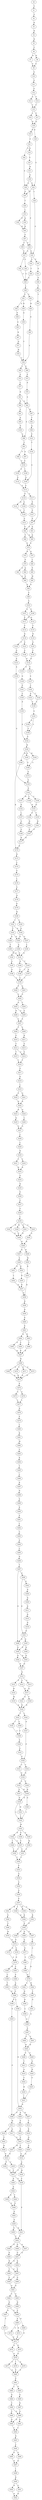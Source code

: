 strict digraph  {
	S0 -> S1 [ label = V ];
	S1 -> S2 [ label = S ];
	S2 -> S3 [ label = K ];
	S3 -> S4 [ label = R ];
	S4 -> S5 [ label = R ];
	S5 -> S6 [ label = C ];
	S6 -> S7 [ label = N ];
	S6 -> S8 [ label = H ];
	S7 -> S9 [ label = S ];
	S8 -> S9 [ label = S ];
	S9 -> S10 [ label = G ];
	S10 -> S11 [ label = G ];
	S11 -> S12 [ label = S ];
	S12 -> S13 [ label = A ];
	S12 -> S14 [ label = T ];
	S13 -> S15 [ label = T ];
	S14 -> S15 [ label = T ];
	S15 -> S16 [ label = L ];
	S15 -> S17 [ label = P ];
	S16 -> S18 [ label = Q ];
	S17 -> S18 [ label = Q ];
	S18 -> S19 [ label = R ];
	S18 -> S20 [ label = E ];
	S19 -> S21 [ label = C ];
	S20 -> S22 [ label = S ];
	S21 -> S23 [ label = N ];
	S21 -> S24 [ label = S ];
	S22 -> S25 [ label = A ];
	S22 -> S26 [ label = L ];
	S23 -> S27 [ label = S ];
	S24 -> S28 [ label = G ];
	S25 -> S29 [ label = T ];
	S26 -> S30 [ label = G ];
	S27 -> S31 [ label = H ];
	S28 -> S25 [ label = A ];
	S28 -> S32 [ label = P ];
	S29 -> S33 [ label = L ];
	S30 -> S34 [ label = S ];
	S30 -> S35 [ label = P ];
	S31 -> S36 [ label = G ];
	S32 -> S37 [ label = S ];
	S32 -> S30 [ label = G ];
	S33 -> S38 [ label = P ];
	S33 -> S39 [ label = Q ];
	S34 -> S40 [ label = T ];
	S35 -> S41 [ label = G ];
	S36 -> S28 [ label = G ];
	S36 -> S22 [ label = S ];
	S37 -> S42 [ label = V ];
	S37 -> S43 [ label = I ];
	S38 -> S44 [ label = R ];
	S39 -> S44 [ label = R ];
	S40 -> S45 [ label = S ];
	S41 -> S46 [ label = P ];
	S42 -> S45 [ label = S ];
	S43 -> S45 [ label = S ];
	S44 -> S47 [ label = S ];
	S45 -> S48 [ label = L ];
	S46 -> S49 [ label = T ];
	S47 -> S32 [ label = P ];
	S47 -> S50 [ label = T ];
	S48 -> S51 [ label = P ];
	S48 -> S52 [ label = S ];
	S49 -> S53 [ label = V ];
	S50 -> S37 [ label = S ];
	S51 -> S54 [ label = Q ];
	S51 -> S55 [ label = R ];
	S52 -> S56 [ label = H ];
	S53 -> S57 [ label = P ];
	S54 -> S58 [ label = P ];
	S55 -> S59 [ label = A ];
	S56 -> S60 [ label = N ];
	S57 -> S61 [ label = A ];
	S57 -> S62 [ label = P ];
	S58 -> S63 [ label = S ];
	S59 -> S64 [ label = V ];
	S60 -> S64 [ label = V ];
	S61 -> S65 [ label = A ];
	S62 -> S66 [ label = V ];
	S62 -> S65 [ label = A ];
	S63 -> S67 [ label = K ];
	S64 -> S68 [ label = L ];
	S64 -> S69 [ label = A ];
	S65 -> S70 [ label = P ];
	S66 -> S70 [ label = P ];
	S67 -> S71 [ label = Q ];
	S68 -> S72 [ label = S ];
	S69 -> S73 [ label = P ];
	S70 -> S74 [ label = R ];
	S70 -> S75 [ label = Q ];
	S71 -> S76 [ label = H ];
	S72 -> S77 [ label = L ];
	S73 -> S78 [ label = P ];
	S74 -> S79 [ label = P ];
	S75 -> S80 [ label = L ];
	S76 -> S64 [ label = V ];
	S77 -> S81 [ label = N ];
	S78 -> S82 [ label = S ];
	S79 -> S83 [ label = S ];
	S79 -> S84 [ label = A ];
	S80 -> S85 [ label = P ];
	S81 -> S86 [ label = N ];
	S81 -> S82 [ label = S ];
	S82 -> S87 [ label = H ];
	S82 -> S88 [ label = S ];
	S83 -> S89 [ label = S ];
	S84 -> S89 [ label = S ];
	S85 -> S90 [ label = W ];
	S86 -> S91 [ label = S ];
	S87 -> S92 [ label = T ];
	S88 -> S93 [ label = V ];
	S89 -> S94 [ label = A ];
	S90 -> S94 [ label = A ];
	S91 -> S95 [ label = A ];
	S92 -> S96 [ label = Q ];
	S93 -> S97 [ label = A ];
	S93 -> S98 [ label = F ];
	S94 -> S99 [ label = S ];
	S95 -> S100 [ label = F ];
	S96 -> S101 [ label = P ];
	S97 -> S102 [ label = S ];
	S98 -> S102 [ label = S ];
	S99 -> S103 [ label = S ];
	S100 -> S88 [ label = S ];
	S101 -> S104 [ label = V ];
	S102 -> S105 [ label = S ];
	S102 -> S106 [ label = I ];
	S103 -> S107 [ label = G ];
	S103 -> S108 [ label = S ];
	S104 -> S109 [ label = A ];
	S105 -> S110 [ label = G ];
	S106 -> S109 [ label = A ];
	S107 -> S111 [ label = F ];
	S107 -> S112 [ label = H ];
	S108 -> S111 [ label = F ];
	S109 -> S113 [ label = S ];
	S110 -> S113 [ label = S ];
	S111 -> S114 [ label = V ];
	S112 -> S115 [ label = T ];
	S113 -> S116 [ label = F ];
	S113 -> S117 [ label = S ];
	S114 -> S118 [ label = D ];
	S115 -> S119 [ label = N ];
	S116 -> S120 [ label = S ];
	S116 -> S121 [ label = N ];
	S117 -> S122 [ label = P ];
	S118 -> S123 [ label = S ];
	S118 -> S124 [ label = Y ];
	S119 -> S125 [ label = G ];
	S120 -> S126 [ label = T ];
	S121 -> S126 [ label = T ];
	S122 -> S127 [ label = P ];
	S123 -> S128 [ label = S ];
	S124 -> S129 [ label = G ];
	S125 -> S130 [ label = C ];
	S126 -> S131 [ label = S ];
	S127 -> S57 [ label = P ];
	S128 -> S132 [ label = E ];
	S129 -> S133 [ label = A ];
	S130 -> S132 [ label = E ];
	S131 -> S62 [ label = P ];
	S132 -> S134 [ label = G ];
	S132 -> S135 [ label = S ];
	S133 -> S136 [ label = A ];
	S134 -> S137 [ label = S ];
	S135 -> S138 [ label = G ];
	S136 -> S139 [ label = G ];
	S137 -> S140 [ label = T ];
	S138 -> S141 [ label = P ];
	S139 -> S142 [ label = P ];
	S140 -> S143 [ label = A ];
	S140 -> S144 [ label = T ];
	S141 -> S145 [ label = C ];
	S142 -> S146 [ label = Y ];
	S142 -> S147 [ label = W ];
	S142 -> S148 [ label = C ];
	S143 -> S149 [ label = S ];
	S144 -> S149 [ label = S ];
	S145 -> S150 [ label = P ];
	S146 -> S151 [ label = D ];
	S147 -> S152 [ label = E ];
	S148 -> S151 [ label = D ];
	S149 -> S153 [ label = S ];
	S150 -> S154 [ label = P ];
	S151 -> S155 [ label = Y ];
	S151 -> S156 [ label = F ];
	S152 -> S157 [ label = L ];
	S153 -> S158 [ label = G ];
	S153 -> S159 [ label = V ];
	S154 -> S160 [ label = W ];
	S155 -> S161 [ label = H ];
	S156 -> S162 [ label = N ];
	S157 -> S163 [ label = S ];
	S158 -> S159 [ label = V ];
	S159 -> S154 [ label = P ];
	S160 -> S164 [ label = H ];
	S160 -> S165 [ label = N ];
	S160 -> S166 [ label = W ];
	S161 -> S167 [ label = P ];
	S162 -> S167 [ label = P ];
	S163 -> S168 [ label = S ];
	S164 -> S169 [ label = S ];
	S165 -> S169 [ label = S ];
	S166 -> S170 [ label = R ];
	S167 -> S171 [ label = R ];
	S168 -> S171 [ label = R ];
	S169 -> S172 [ label = G ];
	S170 -> S173 [ label = R ];
	S171 -> S170 [ label = R ];
	S172 -> S139 [ label = G ];
	S173 -> S174 [ label = L ];
	S174 -> S175 [ label = S ];
	S175 -> S176 [ label = L ];
	S176 -> S177 [ label = S ];
	S177 -> S178 [ label = Q ];
	S178 -> S179 [ label = E ];
	S179 -> S180 [ label = H ];
	S180 -> S181 [ label = I ];
	S180 -> S182 [ label = L ];
	S181 -> S183 [ label = T ];
	S181 -> S184 [ label = A ];
	S182 -> S184 [ label = A ];
	S183 -> S185 [ label = D ];
	S183 -> S186 [ label = E ];
	S184 -> S185 [ label = D ];
	S184 -> S187 [ label = G ];
	S185 -> S188 [ label = A ];
	S186 -> S189 [ label = T ];
	S187 -> S190 [ label = L ];
	S188 -> S191 [ label = G ];
	S188 -> S192 [ label = A ];
	S189 -> S191 [ label = G ];
	S190 -> S191 [ label = G ];
	S191 -> S193 [ label = T ];
	S191 -> S194 [ label = N ];
	S192 -> S195 [ label = S ];
	S193 -> S196 [ label = L ];
	S193 -> S197 [ label = A ];
	S194 -> S196 [ label = L ];
	S195 -> S198 [ label = G ];
	S196 -> S199 [ label = L ];
	S197 -> S199 [ label = L ];
	S198 -> S199 [ label = L ];
	S199 -> S200 [ label = P ];
	S199 -> S201 [ label = A ];
	S200 -> S202 [ label = S ];
	S201 -> S202 [ label = S ];
	S202 -> S203 [ label = A ];
	S202 -> S204 [ label = T ];
	S203 -> S205 [ label = S ];
	S203 -> S206 [ label = N ];
	S204 -> S205 [ label = S ];
	S205 -> S207 [ label = S ];
	S206 -> S207 [ label = S ];
	S207 -> S208 [ label = T ];
	S207 -> S209 [ label = S ];
	S208 -> S210 [ label = P ];
	S209 -> S211 [ label = R ];
	S210 -> S212 [ label = T ];
	S211 -> S213 [ label = S ];
	S212 -> S214 [ label = S ];
	S212 -> S215 [ label = T ];
	S213 -> S214 [ label = S ];
	S214 -> S216 [ label = T ];
	S215 -> S216 [ label = T ];
	S216 -> S217 [ label = P ];
	S217 -> S218 [ label = E ];
	S218 -> S219 [ label = L ];
	S219 -> S220 [ label = S ];
	S219 -> S221 [ label = G ];
	S220 -> S222 [ label = R ];
	S221 -> S222 [ label = R ];
	S222 -> S223 [ label = R ];
	S222 -> S224 [ label = Q ];
	S223 -> S225 [ label = Q ];
	S224 -> S226 [ label = L ];
	S225 -> S227 [ label = G ];
	S226 -> S227 [ label = G ];
	S227 -> S228 [ label = L ];
	S228 -> S229 [ label = L ];
	S229 -> S230 [ label = R ];
	S230 -> S231 [ label = C ];
	S230 -> S232 [ label = S ];
	S231 -> S233 [ label = R ];
	S232 -> S233 [ label = R ];
	S233 -> S234 [ label = S ];
	S234 -> S235 [ label = Q ];
	S235 -> S236 [ label = P ];
	S236 -> S237 [ label = C ];
	S237 -> S238 [ label = V ];
	S238 -> S239 [ label = L ];
	S239 -> S240 [ label = H ];
	S239 -> S241 [ label = D ];
	S239 -> S242 [ label = N ];
	S239 -> S243 [ label = V ];
	S240 -> S244 [ label = E ];
	S241 -> S244 [ label = E ];
	S242 -> S244 [ label = E ];
	S243 -> S245 [ label = G ];
	S244 -> S246 [ label = R ];
	S245 -> S246 [ label = R ];
	S246 -> S247 [ label = K ];
	S246 -> S248 [ label = R ];
	S247 -> S249 [ label = S ];
	S248 -> S250 [ label = W ];
	S249 -> S251 [ label = G ];
	S249 -> S252 [ label = R ];
	S250 -> S253 [ label = R ];
	S251 -> S254 [ label = L ];
	S252 -> S255 [ label = R ];
	S253 -> S256 [ label = R ];
	S254 -> S257 [ label = K ];
	S255 -> S257 [ label = K ];
	S256 -> S258 [ label = R ];
	S257 -> S256 [ label = R ];
	S258 -> S259 [ label = R ];
	S259 -> S260 [ label = E ];
	S260 -> S261 [ label = E ];
	S261 -> S262 [ label = D ];
	S261 -> S263 [ label = R ];
	S262 -> S264 [ label = V ];
	S262 -> S265 [ label = A ];
	S263 -> S266 [ label = T ];
	S264 -> S267 [ label = R ];
	S265 -> S267 [ label = R ];
	S266 -> S267 [ label = R ];
	S267 -> S268 [ label = W ];
	S268 -> S269 [ label = S ];
	S268 -> S270 [ label = T ];
	S268 -> S271 [ label = N ];
	S268 -> S272 [ label = P ];
	S269 -> S273 [ label = R ];
	S270 -> S273 [ label = R ];
	S271 -> S273 [ label = R ];
	S272 -> S273 [ label = R ];
	S273 -> S274 [ label = P ];
	S274 -> S275 [ label = S ];
	S274 -> S276 [ label = A ];
	S275 -> S277 [ label = L ];
	S276 -> S277 [ label = L ];
	S277 -> S278 [ label = D ];
	S278 -> S279 [ label = F ];
	S279 -> S280 [ label = L ];
	S280 -> S281 [ label = K ];
	S281 -> S282 [ label = M ];
	S282 -> S283 [ label = T ];
	S283 -> S284 [ label = R ];
	S284 -> S285 [ label = T ];
	S285 -> S286 [ label = L ];
	S286 -> S287 [ label = K ];
	S287 -> S288 [ label = N ];
	S288 -> S289 [ label = S ];
	S289 -> S290 [ label = K ];
	S290 -> S291 [ label = S ];
	S291 -> S292 [ label = L ];
	S292 -> S293 [ label = C ];
	S293 -> S294 [ label = S ];
	S294 -> S295 [ label = L ];
	S295 -> S296 [ label = D ];
	S296 -> S297 [ label = Y ];
	S297 -> S298 [ label = E ];
	S297 -> S299 [ label = E ];
	S298 -> S300 [ label = E ];
	S299 -> S301 [ label = D ];
	S299 -> S302 [ label = E ];
	S300 -> S303 [ label = D ];
	S300 -> S304 [ label = E ];
	S301 -> S305 [ label = D ];
	S301 -> S298 [ label = E ];
	S302 -> S306 [ label = D ];
	S303 -> S307 [ label = D ];
	S304 -> S307 [ label = D ];
	S305 -> S300 [ label = E ];
	S305 -> S308 [ label = D ];
	S306 -> S309 [ label = D ];
	S307 -> S310 [ label = D ];
	S308 -> S303 [ label = D ];
	S309 -> S311 [ label = D ];
	S310 -> S312 [ label = P ];
	S310 -> S313 [ label = A ];
	S310 -> S314 [ label = S ];
	S311 -> S315 [ label = D ];
	S312 -> S316 [ label = H ];
	S313 -> S317 [ label = Q ];
	S314 -> S317 [ label = Q ];
	S315 -> S318 [ label = D ];
	S316 -> S319 [ label = M ];
	S317 -> S320 [ label = V ];
	S317 -> S321 [ label = G ];
	S318 -> S301 [ label = D ];
	S319 -> S322 [ label = K ];
	S320 -> S322 [ label = K ];
	S321 -> S322 [ label = K ];
	S322 -> S323 [ label = T ];
	S322 -> S324 [ label = L ];
	S323 -> S325 [ label = I ];
	S323 -> S326 [ label = V ];
	S324 -> S327 [ label = A ];
	S325 -> S328 [ label = V ];
	S326 -> S328 [ label = V ];
	S327 -> S329 [ label = P ];
	S328 -> S330 [ label = S ];
	S329 -> S331 [ label = C ];
	S329 -> S332 [ label = Y ];
	S330 -> S333 [ label = S ];
	S331 -> S334 [ label = D ];
	S332 -> S334 [ label = D ];
	S333 -> S329 [ label = P ];
	S334 -> S335 [ label = S ];
	S334 -> S336 [ label = P ];
	S335 -> S337 [ label = S ];
	S335 -> S338 [ label = H ];
	S336 -> S338 [ label = H ];
	S337 -> S339 [ label = D ];
	S338 -> S339 [ label = D ];
	S338 -> S340 [ label = G ];
	S339 -> S341 [ label = H ];
	S339 -> S342 [ label = L ];
	S340 -> S342 [ label = L ];
	S341 -> S342 [ label = L ];
	S342 -> S343 [ label = M ];
	S343 -> S344 [ label = N ];
	S343 -> S345 [ label = S ];
	S343 -> S346 [ label = G ];
	S344 -> S347 [ label = V ];
	S344 -> S348 [ label = I ];
	S345 -> S349 [ label = M ];
	S346 -> S347 [ label = V ];
	S347 -> S350 [ label = I ];
	S347 -> S351 [ label = V ];
	S348 -> S350 [ label = I ];
	S349 -> S351 [ label = V ];
	S350 -> S352 [ label = T ];
	S351 -> S352 [ label = T ];
	S352 -> S353 [ label = P ];
	S353 -> S354 [ label = G ];
	S354 -> S355 [ label = S ];
	S355 -> S356 [ label = S ];
	S356 -> S357 [ label = P ];
	S357 -> S358 [ label = M ];
	S357 -> S359 [ label = V ];
	S357 -> S360 [ label = I ];
	S357 -> S361 [ label = W ];
	S358 -> S362 [ label = K ];
	S359 -> S363 [ label = R ];
	S360 -> S362 [ label = K ];
	S361 -> S364 [ label = S ];
	S362 -> S365 [ label = E ];
	S363 -> S365 [ label = E ];
	S364 -> S366 [ label = V ];
	S365 -> S367 [ label = G ];
	S365 -> S368 [ label = C ];
	S365 -> S369 [ label = Q ];
	S366 -> S370 [ label = H ];
	S367 -> S371 [ label = L ];
	S368 -> S372 [ label = P ];
	S369 -> S373 [ label = Q ];
	S370 -> S372 [ label = P ];
	S371 -> S374 [ label = C ];
	S372 -> S375 [ label = G ];
	S372 -> S376 [ label = S ];
	S373 -> S377 [ label = E ];
	S374 -> S378 [ label = R ];
	S375 -> S379 [ label = P ];
	S376 -> S379 [ label = P ];
	S377 -> S380 [ label = T ];
	S378 -> S381 [ label = L ];
	S378 -> S382 [ label = H ];
	S379 -> S383 [ label = C ];
	S379 -> S384 [ label = H ];
	S380 -> S385 [ label = G ];
	S381 -> S386 [ label = H ];
	S382 -> S387 [ label = Y ];
	S383 -> S388 [ label = P ];
	S384 -> S389 [ label = C ];
	S385 -> S378 [ label = R ];
	S386 -> S390 [ label = R ];
	S387 -> S391 [ label = G ];
	S388 -> S392 [ label = A ];
	S389 -> S393 [ label = T ];
	S390 -> S394 [ label = L ];
	S391 -> S395 [ label = A ];
	S392 -> S396 [ label = G ];
	S393 -> S396 [ label = G ];
	S394 -> S395 [ label = A ];
	S395 -> S397 [ label = S ];
	S396 -> S398 [ label = L ];
	S396 -> S399 [ label = P ];
	S397 -> S400 [ label = C ];
	S397 -> S401 [ label = S ];
	S398 -> S402 [ label = R ];
	S399 -> S403 [ label = G ];
	S400 -> S404 [ label = H ];
	S401 -> S404 [ label = H ];
	S402 -> S405 [ label = A ];
	S402 -> S406 [ label = P ];
	S402 -> S407 [ label = N ];
	S403 -> S406 [ label = P ];
	S404 -> S408 [ label = S ];
	S404 -> S409 [ label = G ];
	S405 -> S410 [ label = F ];
	S406 -> S411 [ label = W ];
	S407 -> S412 [ label = Y ];
	S408 -> S413 [ label = T ];
	S409 -> S414 [ label = G ];
	S410 -> S415 [ label = S ];
	S411 -> S416 [ label = T ];
	S411 -> S417 [ label = A ];
	S412 -> S418 [ label = E ];
	S413 -> S419 [ label = A ];
	S414 -> S420 [ label = R ];
	S415 -> S421 [ label = S ];
	S416 -> S422 [ label = P ];
	S417 -> S421 [ label = S ];
	S418 -> S423 [ label = Q ];
	S419 -> S424 [ label = C ];
	S420 -> S425 [ label = S ];
	S421 -> S426 [ label = T ];
	S421 -> S427 [ label = W ];
	S422 -> S428 [ label = R ];
	S423 -> S429 [ label = A ];
	S424 -> S430 [ label = H ];
	S425 -> S431 [ label = I ];
	S426 -> S432 [ label = A ];
	S427 -> S433 [ label = E ];
	S428 -> S433 [ label = E ];
	S429 -> S432 [ label = A ];
	S430 -> S431 [ label = I ];
	S431 -> S402 [ label = R ];
	S432 -> S434 [ label = A ];
	S433 -> S435 [ label = C ];
	S433 -> S436 [ label = P ];
	S434 -> S437 [ label = V ];
	S434 -> S438 [ label = M ];
	S435 -> S437 [ label = V ];
	S436 -> S437 [ label = V ];
	S437 -> S439 [ label = S ];
	S437 -> S440 [ label = A ];
	S438 -> S439 [ label = S ];
	S439 -> S441 [ label = E ];
	S440 -> S442 [ label = A ];
	S441 -> S443 [ label = S ];
	S442 -> S444 [ label = T ];
	S442 -> S445 [ label = E ];
	S443 -> S446 [ label = D ];
	S443 -> S447 [ label = A ];
	S443 -> S448 [ label = G ];
	S444 -> S449 [ label = G ];
	S445 -> S449 [ label = G ];
	S446 -> S450 [ label = E ];
	S447 -> S451 [ label = G ];
	S448 -> S451 [ label = G ];
	S449 -> S452 [ label = E ];
	S450 -> S453 [ label = D ];
	S451 -> S454 [ label = A ];
	S451 -> S453 [ label = D ];
	S452 -> S455 [ label = G ];
	S453 -> S456 [ label = T ];
	S453 -> S457 [ label = P ];
	S454 -> S457 [ label = P ];
	S455 -> S441 [ label = E ];
	S455 -> S458 [ label = G ];
	S456 -> S459 [ label = S ];
	S457 -> S460 [ label = G ];
	S457 -> S459 [ label = S ];
	S458 -> S443 [ label = S ];
	S459 -> S461 [ label = D ];
	S460 -> S461 [ label = D ];
	S461 -> S462 [ label = C ];
	S461 -> S463 [ label = G ];
	S462 -> S464 [ label = E ];
	S463 -> S465 [ label = D ];
	S464 -> S466 [ label = S ];
	S464 -> S467 [ label = N ];
	S465 -> S466 [ label = S ];
	S466 -> S468 [ label = N ];
	S466 -> S469 [ label = A ];
	S467 -> S470 [ label = T ];
	S468 -> S471 [ label = E ];
	S469 -> S472 [ label = E ];
	S469 -> S473 [ label = G ];
	S470 -> S471 [ label = E ];
	S471 -> S474 [ label = G ];
	S471 -> S475 [ label = E ];
	S472 -> S471 [ label = E ];
	S473 -> S471 [ label = E ];
	S474 -> S476 [ label = G ];
	S475 -> S476 [ label = G ];
	S476 -> S477 [ label = V ];
	S476 -> S478 [ label = I ];
	S476 -> S479 [ label = A ];
	S477 -> S480 [ label = F ];
	S478 -> S480 [ label = F ];
	S479 -> S480 [ label = F ];
	S480 -> S481 [ label = P ];
	S481 -> S482 [ label = L ];
	S481 -> S483 [ label = P ];
	S482 -> S484 [ label = D ];
	S483 -> S485 [ label = G ];
	S484 -> S486 [ label = C ];
	S485 -> S487 [ label = R ];
	S486 -> S488 [ label = V ];
	S486 -> S489 [ label = G ];
	S487 -> S489 [ label = G ];
	S488 -> S490 [ label = D ];
	S489 -> S490 [ label = D ];
	S489 -> S491 [ label = E ];
	S490 -> S492 [ label = L ];
	S491 -> S492 [ label = L ];
	S492 -> S493 [ label = D ];
	S493 -> S494 [ label = L ];
	S494 -> S495 [ label = E ];
	S494 -> S496 [ label = G ];
	S495 -> S497 [ label = Q ];
	S496 -> S497 [ label = Q ];
	S497 -> S498 [ label = I ];
	S498 -> S499 [ label = E ];
	S499 -> S500 [ label = N ];
	S499 -> S501 [ label = S ];
	S500 -> S502 [ label = N ];
	S501 -> S502 [ label = N ];
}
